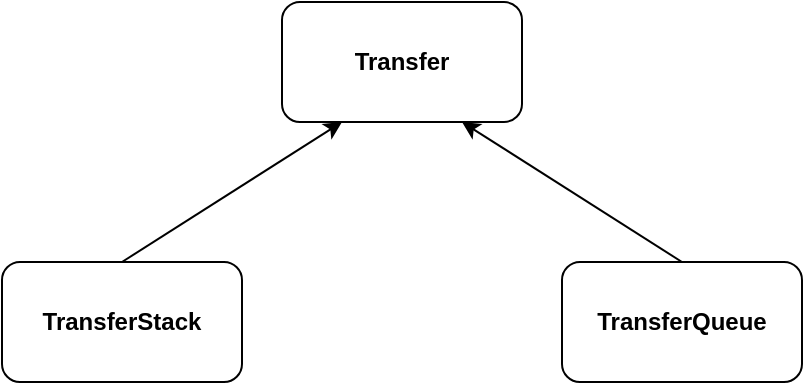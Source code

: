 <mxfile version="12.2.2" type="device" pages="1"><diagram id="pYyebstI54c3DeraLaGo" name="Page-1"><mxGraphModel dx="1072" dy="792" grid="1" gridSize="10" guides="1" tooltips="1" connect="1" arrows="1" fold="1" page="1" pageScale="1" pageWidth="827" pageHeight="1169" math="0" shadow="0"><root><mxCell id="0"/><mxCell id="1" parent="0"/><mxCell id="YT-v4ADW82e8Pc5xvoM2-1" value="Transfer" style="rounded=1;whiteSpace=wrap;html=1;fontStyle=1" vertex="1" parent="1"><mxGeometry x="340" y="270" width="120" height="60" as="geometry"/></mxCell><mxCell id="YT-v4ADW82e8Pc5xvoM2-7" style="rounded=0;orthogonalLoop=1;jettySize=auto;html=1;exitX=0.5;exitY=0;exitDx=0;exitDy=0;entryX=0.25;entryY=1;entryDx=0;entryDy=0;" edge="1" parent="1" source="YT-v4ADW82e8Pc5xvoM2-2" target="YT-v4ADW82e8Pc5xvoM2-1"><mxGeometry relative="1" as="geometry"/></mxCell><mxCell id="YT-v4ADW82e8Pc5xvoM2-2" value="TransferStack" style="rounded=1;whiteSpace=wrap;html=1;fontStyle=1" vertex="1" parent="1"><mxGeometry x="200" y="400" width="120" height="60" as="geometry"/></mxCell><mxCell id="YT-v4ADW82e8Pc5xvoM2-8" style="edgeStyle=none;rounded=0;orthogonalLoop=1;jettySize=auto;html=1;exitX=0.5;exitY=0;exitDx=0;exitDy=0;entryX=0.75;entryY=1;entryDx=0;entryDy=0;" edge="1" parent="1" source="YT-v4ADW82e8Pc5xvoM2-3" target="YT-v4ADW82e8Pc5xvoM2-1"><mxGeometry relative="1" as="geometry"/></mxCell><mxCell id="YT-v4ADW82e8Pc5xvoM2-3" value="TransferQueue" style="rounded=1;whiteSpace=wrap;html=1;fontStyle=1" vertex="1" parent="1"><mxGeometry x="480" y="400" width="120" height="60" as="geometry"/></mxCell></root></mxGraphModel></diagram></mxfile>